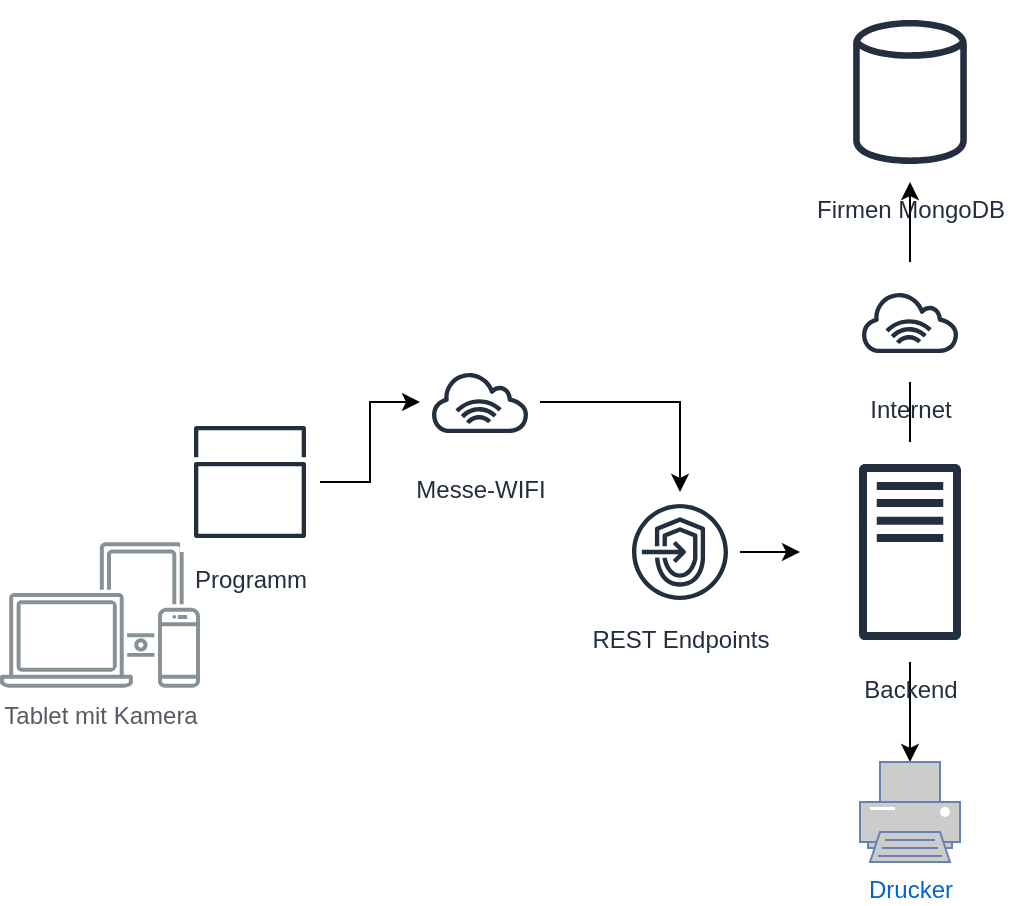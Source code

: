<mxfile version="20.4.1" type="device"><diagram id="myfdCumNXbGO5ra-wO7e" name="Seite-1"><mxGraphModel dx="1422" dy="794" grid="1" gridSize="10" guides="1" tooltips="1" connect="1" arrows="1" fold="1" page="1" pageScale="1" pageWidth="827" pageHeight="1169" math="0" shadow="0"><root><mxCell id="0"/><mxCell id="1" parent="0"/><mxCell id="ldnZoZdX-Jc2iwpDQlPV-1" value="Firmen MongoDB" style="sketch=0;outlineConnect=0;fontColor=#232F3E;gradientColor=none;strokeColor=#232F3E;fillColor=#ffffff;dashed=0;verticalLabelPosition=bottom;verticalAlign=top;align=center;html=1;fontSize=12;fontStyle=0;aspect=fixed;shape=mxgraph.aws4.resourceIcon;resIcon=mxgraph.aws4.generic_database;" vertex="1" parent="1"><mxGeometry x="600" y="30" width="90" height="90" as="geometry"/></mxCell><mxCell id="ldnZoZdX-Jc2iwpDQlPV-14" style="edgeStyle=orthogonalEdgeStyle;rounded=0;orthogonalLoop=1;jettySize=auto;html=1;" edge="1" parent="1" source="ldnZoZdX-Jc2iwpDQlPV-3" target="ldnZoZdX-Jc2iwpDQlPV-1"><mxGeometry relative="1" as="geometry"/></mxCell><mxCell id="ldnZoZdX-Jc2iwpDQlPV-25" style="edgeStyle=orthogonalEdgeStyle;rounded=0;orthogonalLoop=1;jettySize=auto;html=1;" edge="1" parent="1" source="ldnZoZdX-Jc2iwpDQlPV-3" target="ldnZoZdX-Jc2iwpDQlPV-24"><mxGeometry relative="1" as="geometry"/></mxCell><mxCell id="ldnZoZdX-Jc2iwpDQlPV-3" value="Backend&lt;br&gt;" style="sketch=0;outlineConnect=0;fontColor=#232F3E;gradientColor=none;strokeColor=#232F3E;fillColor=#ffffff;dashed=0;verticalLabelPosition=bottom;verticalAlign=top;align=center;html=1;fontSize=12;fontStyle=0;aspect=fixed;shape=mxgraph.aws4.resourceIcon;resIcon=mxgraph.aws4.traditional_server;" vertex="1" parent="1"><mxGeometry x="590" y="250" width="110" height="110" as="geometry"/></mxCell><mxCell id="ldnZoZdX-Jc2iwpDQlPV-5" value="Tablet mit Kamera" style="sketch=0;outlineConnect=0;gradientColor=none;fontColor=#545B64;strokeColor=none;fillColor=#879196;dashed=0;verticalLabelPosition=bottom;verticalAlign=top;align=center;html=1;fontSize=12;fontStyle=0;aspect=fixed;shape=mxgraph.aws4.illustration_devices;pointerEvents=1" vertex="1" parent="1"><mxGeometry x="190" y="300" width="100" height="73" as="geometry"/></mxCell><mxCell id="ldnZoZdX-Jc2iwpDQlPV-7" style="edgeStyle=orthogonalEdgeStyle;rounded=0;orthogonalLoop=1;jettySize=auto;html=1;" edge="1" parent="1" source="ldnZoZdX-Jc2iwpDQlPV-6" target="ldnZoZdX-Jc2iwpDQlPV-3"><mxGeometry relative="1" as="geometry"/></mxCell><mxCell id="ldnZoZdX-Jc2iwpDQlPV-6" value="REST Endpoints&lt;br&gt;" style="sketch=0;outlineConnect=0;fontColor=#232F3E;gradientColor=none;strokeColor=#232F3E;fillColor=#ffffff;dashed=0;verticalLabelPosition=bottom;verticalAlign=top;align=center;html=1;fontSize=12;fontStyle=0;aspect=fixed;shape=mxgraph.aws4.resourceIcon;resIcon=mxgraph.aws4.endpoints;" vertex="1" parent="1"><mxGeometry x="500" y="275" width="60" height="60" as="geometry"/></mxCell><mxCell id="ldnZoZdX-Jc2iwpDQlPV-19" style="edgeStyle=orthogonalEdgeStyle;rounded=0;orthogonalLoop=1;jettySize=auto;html=1;" edge="1" parent="1" source="ldnZoZdX-Jc2iwpDQlPV-15" target="ldnZoZdX-Jc2iwpDQlPV-6"><mxGeometry relative="1" as="geometry"/></mxCell><mxCell id="ldnZoZdX-Jc2iwpDQlPV-15" value="Messe-WIFI" style="sketch=0;outlineConnect=0;fontColor=#232F3E;gradientColor=none;strokeColor=#232F3E;fillColor=#ffffff;dashed=0;verticalLabelPosition=bottom;verticalAlign=top;align=center;html=1;fontSize=12;fontStyle=0;aspect=fixed;shape=mxgraph.aws4.resourceIcon;resIcon=mxgraph.aws4.internet_alt1;" vertex="1" parent="1"><mxGeometry x="400" y="200" width="60" height="60" as="geometry"/></mxCell><mxCell id="ldnZoZdX-Jc2iwpDQlPV-22" style="edgeStyle=orthogonalEdgeStyle;rounded=0;orthogonalLoop=1;jettySize=auto;html=1;" edge="1" parent="1" source="ldnZoZdX-Jc2iwpDQlPV-21" target="ldnZoZdX-Jc2iwpDQlPV-15"><mxGeometry relative="1" as="geometry"/></mxCell><mxCell id="ldnZoZdX-Jc2iwpDQlPV-21" value="Programm" style="sketch=0;outlineConnect=0;fontColor=#232F3E;gradientColor=none;strokeColor=#232F3E;fillColor=#ffffff;dashed=0;verticalLabelPosition=bottom;verticalAlign=top;align=center;html=1;fontSize=12;fontStyle=0;aspect=fixed;shape=mxgraph.aws4.resourceIcon;resIcon=mxgraph.aws4.apps;" vertex="1" parent="1"><mxGeometry x="280" y="235" width="70" height="70" as="geometry"/></mxCell><mxCell id="ldnZoZdX-Jc2iwpDQlPV-23" value="Internet" style="sketch=0;outlineConnect=0;fontColor=#232F3E;gradientColor=none;strokeColor=#232F3E;fillColor=#ffffff;dashed=0;verticalLabelPosition=bottom;verticalAlign=top;align=center;html=1;fontSize=12;fontStyle=0;aspect=fixed;shape=mxgraph.aws4.resourceIcon;resIcon=mxgraph.aws4.internet_alt1;" vertex="1" parent="1"><mxGeometry x="615" y="160" width="60" height="60" as="geometry"/></mxCell><mxCell id="ldnZoZdX-Jc2iwpDQlPV-24" value="Drucker" style="fontColor=#0066CC;verticalAlign=top;verticalLabelPosition=bottom;labelPosition=center;align=center;html=1;outlineConnect=0;fillColor=#CCCCCC;strokeColor=#6881B3;gradientColor=none;gradientDirection=north;strokeWidth=2;shape=mxgraph.networks.printer;" vertex="1" parent="1"><mxGeometry x="620" y="410" width="50" height="50" as="geometry"/></mxCell></root></mxGraphModel></diagram></mxfile>